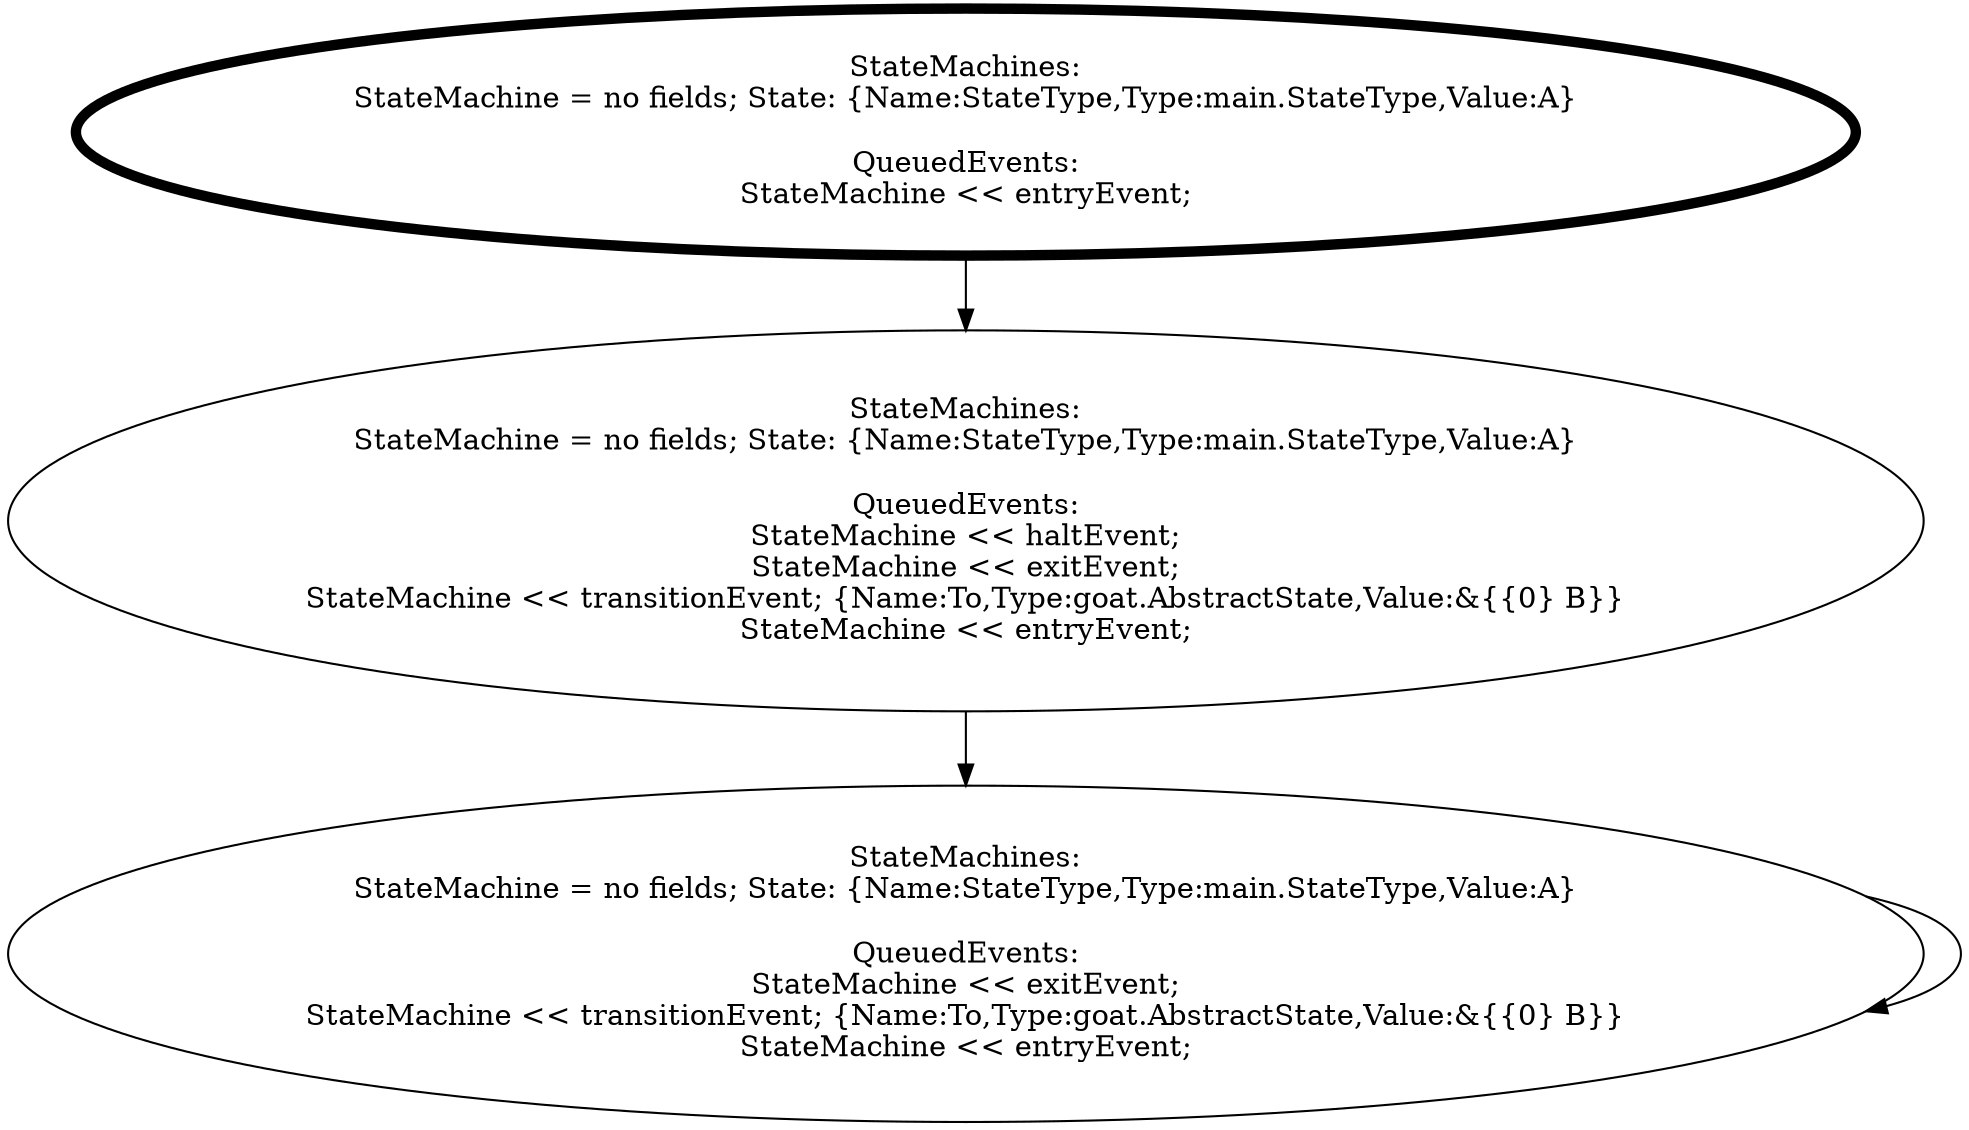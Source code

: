digraph {
  5097618433102130894 [ label="StateMachines:
StateMachine = no fields; State: {Name:StateType,Type:main.StateType,Value:A}

QueuedEvents:
StateMachine << exitEvent;
StateMachine << transitionEvent; {Name:To,Type:goat.AbstractState,Value:&{{0} B}}
StateMachine << entryEvent;" ];
  9959765463187636756 [ label="StateMachines:
StateMachine = no fields; State: {Name:StateType,Type:main.StateType,Value:A}

QueuedEvents:
StateMachine << entryEvent;" ];
  9959765463187636756 [ penwidth=5 ];
  11956287330201543862 [ label="StateMachines:
StateMachine = no fields; State: {Name:StateType,Type:main.StateType,Value:A}

QueuedEvents:
StateMachine << haltEvent;
StateMachine << exitEvent;
StateMachine << transitionEvent; {Name:To,Type:goat.AbstractState,Value:&{{0} B}}
StateMachine << entryEvent;" ];
  5097618433102130894 -> 5097618433102130894;
  9959765463187636756 -> 11956287330201543862;
  11956287330201543862 -> 5097618433102130894;
}
